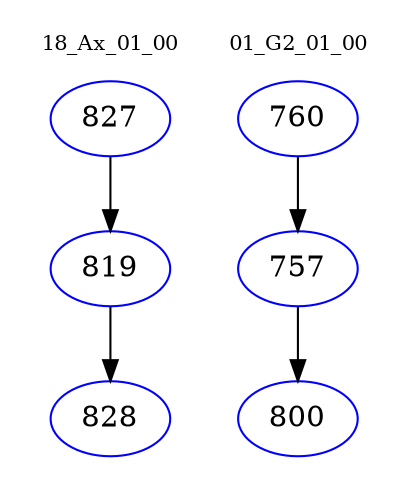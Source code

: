 digraph{
subgraph cluster_0 {
color = white
label = "18_Ax_01_00";
fontsize=10;
T0_827 [label="827", color="blue"]
T0_827 -> T0_819 [color="black"]
T0_819 [label="819", color="blue"]
T0_819 -> T0_828 [color="black"]
T0_828 [label="828", color="blue"]
}
subgraph cluster_1 {
color = white
label = "01_G2_01_00";
fontsize=10;
T1_760 [label="760", color="blue"]
T1_760 -> T1_757 [color="black"]
T1_757 [label="757", color="blue"]
T1_757 -> T1_800 [color="black"]
T1_800 [label="800", color="blue"]
}
}
